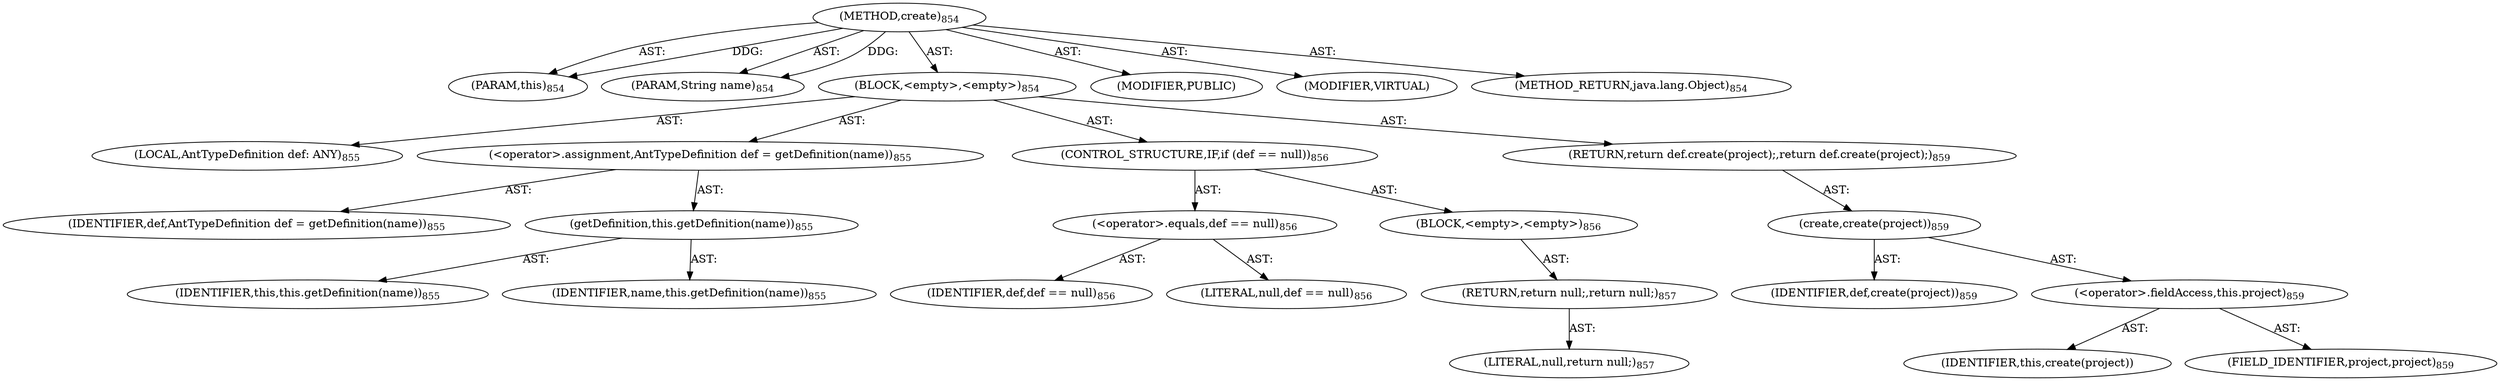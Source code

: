 digraph "create" {  
"111669149732" [label = <(METHOD,create)<SUB>854</SUB>> ]
"115964117010" [label = <(PARAM,this)<SUB>854</SUB>> ]
"115964117064" [label = <(PARAM,String name)<SUB>854</SUB>> ]
"25769803894" [label = <(BLOCK,&lt;empty&gt;,&lt;empty&gt;)<SUB>854</SUB>> ]
"94489280578" [label = <(LOCAL,AntTypeDefinition def: ANY)<SUB>855</SUB>> ]
"30064771588" [label = <(&lt;operator&gt;.assignment,AntTypeDefinition def = getDefinition(name))<SUB>855</SUB>> ]
"68719477206" [label = <(IDENTIFIER,def,AntTypeDefinition def = getDefinition(name))<SUB>855</SUB>> ]
"30064771589" [label = <(getDefinition,this.getDefinition(name))<SUB>855</SUB>> ]
"68719476765" [label = <(IDENTIFIER,this,this.getDefinition(name))<SUB>855</SUB>> ]
"68719477207" [label = <(IDENTIFIER,name,this.getDefinition(name))<SUB>855</SUB>> ]
"47244640317" [label = <(CONTROL_STRUCTURE,IF,if (def == null))<SUB>856</SUB>> ]
"30064771590" [label = <(&lt;operator&gt;.equals,def == null)<SUB>856</SUB>> ]
"68719477208" [label = <(IDENTIFIER,def,def == null)<SUB>856</SUB>> ]
"90194313298" [label = <(LITERAL,null,def == null)<SUB>856</SUB>> ]
"25769803895" [label = <(BLOCK,&lt;empty&gt;,&lt;empty&gt;)<SUB>856</SUB>> ]
"146028888096" [label = <(RETURN,return null;,return null;)<SUB>857</SUB>> ]
"90194313299" [label = <(LITERAL,null,return null;)<SUB>857</SUB>> ]
"146028888097" [label = <(RETURN,return def.create(project);,return def.create(project);)<SUB>859</SUB>> ]
"30064771591" [label = <(create,create(project))<SUB>859</SUB>> ]
"68719477209" [label = <(IDENTIFIER,def,create(project))<SUB>859</SUB>> ]
"30064771592" [label = <(&lt;operator&gt;.fieldAccess,this.project)<SUB>859</SUB>> ]
"68719477210" [label = <(IDENTIFIER,this,create(project))> ]
"55834574959" [label = <(FIELD_IDENTIFIER,project,project)<SUB>859</SUB>> ]
"133143986267" [label = <(MODIFIER,PUBLIC)> ]
"133143986268" [label = <(MODIFIER,VIRTUAL)> ]
"128849018916" [label = <(METHOD_RETURN,java.lang.Object)<SUB>854</SUB>> ]
  "111669149732" -> "115964117010"  [ label = "AST: "] 
  "111669149732" -> "115964117064"  [ label = "AST: "] 
  "111669149732" -> "25769803894"  [ label = "AST: "] 
  "111669149732" -> "133143986267"  [ label = "AST: "] 
  "111669149732" -> "133143986268"  [ label = "AST: "] 
  "111669149732" -> "128849018916"  [ label = "AST: "] 
  "25769803894" -> "94489280578"  [ label = "AST: "] 
  "25769803894" -> "30064771588"  [ label = "AST: "] 
  "25769803894" -> "47244640317"  [ label = "AST: "] 
  "25769803894" -> "146028888097"  [ label = "AST: "] 
  "30064771588" -> "68719477206"  [ label = "AST: "] 
  "30064771588" -> "30064771589"  [ label = "AST: "] 
  "30064771589" -> "68719476765"  [ label = "AST: "] 
  "30064771589" -> "68719477207"  [ label = "AST: "] 
  "47244640317" -> "30064771590"  [ label = "AST: "] 
  "47244640317" -> "25769803895"  [ label = "AST: "] 
  "30064771590" -> "68719477208"  [ label = "AST: "] 
  "30064771590" -> "90194313298"  [ label = "AST: "] 
  "25769803895" -> "146028888096"  [ label = "AST: "] 
  "146028888096" -> "90194313299"  [ label = "AST: "] 
  "146028888097" -> "30064771591"  [ label = "AST: "] 
  "30064771591" -> "68719477209"  [ label = "AST: "] 
  "30064771591" -> "30064771592"  [ label = "AST: "] 
  "30064771592" -> "68719477210"  [ label = "AST: "] 
  "30064771592" -> "55834574959"  [ label = "AST: "] 
  "111669149732" -> "115964117010"  [ label = "DDG: "] 
  "111669149732" -> "115964117064"  [ label = "DDG: "] 
}
